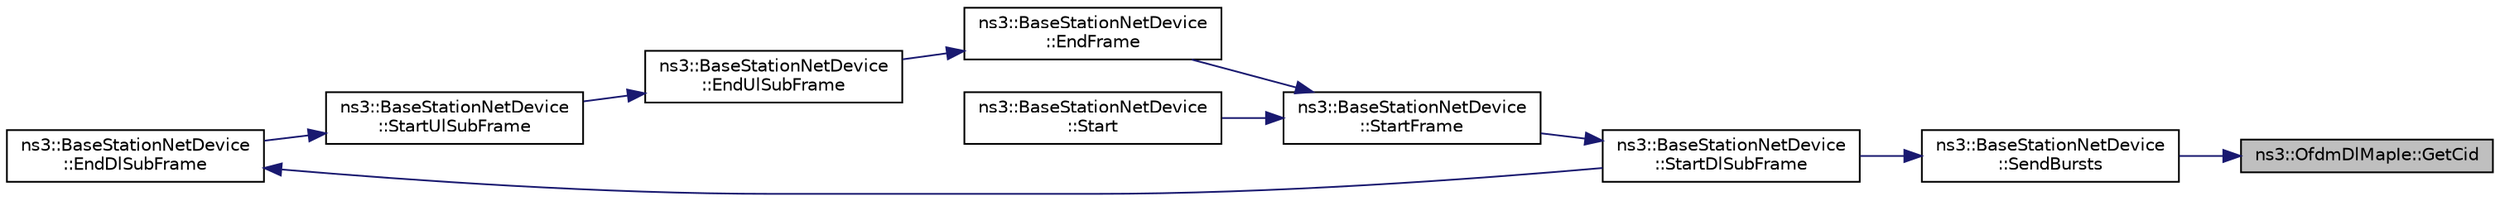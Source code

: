 digraph "ns3::OfdmDlMapIe::GetCid"
{
 // LATEX_PDF_SIZE
  edge [fontname="Helvetica",fontsize="10",labelfontname="Helvetica",labelfontsize="10"];
  node [fontname="Helvetica",fontsize="10",shape=record];
  rankdir="RL";
  Node1 [label="ns3::OfdmDlMapIe::GetCid",height=0.2,width=0.4,color="black", fillcolor="grey75", style="filled", fontcolor="black",tooltip="Set CID field."];
  Node1 -> Node2 [dir="back",color="midnightblue",fontsize="10",style="solid",fontname="Helvetica"];
  Node2 [label="ns3::BaseStationNetDevice\l::SendBursts",height=0.2,width=0.4,color="black", fillcolor="white", style="filled",URL="$classns3_1_1_base_station_net_device.html#aff0dccc62470f6bd3c04fe8824b20454",tooltip="Send burst function."];
  Node2 -> Node3 [dir="back",color="midnightblue",fontsize="10",style="solid",fontname="Helvetica"];
  Node3 [label="ns3::BaseStationNetDevice\l::StartDlSubFrame",height=0.2,width=0.4,color="black", fillcolor="white", style="filled",URL="$classns3_1_1_base_station_net_device.html#a27bab37fd4944f4c8fa93c5911effab3",tooltip="Start DL subframe function."];
  Node3 -> Node4 [dir="back",color="midnightblue",fontsize="10",style="solid",fontname="Helvetica"];
  Node4 [label="ns3::BaseStationNetDevice\l::StartFrame",height=0.2,width=0.4,color="black", fillcolor="white", style="filled",URL="$classns3_1_1_base_station_net_device.html#a5c6904d46b239de002ea4d947c996099",tooltip="Start frame function."];
  Node4 -> Node5 [dir="back",color="midnightblue",fontsize="10",style="solid",fontname="Helvetica"];
  Node5 [label="ns3::BaseStationNetDevice\l::EndFrame",height=0.2,width=0.4,color="black", fillcolor="white", style="filled",URL="$classns3_1_1_base_station_net_device.html#abc0935e4af2375b6ebf5b62f2e041703",tooltip="End frame function."];
  Node5 -> Node6 [dir="back",color="midnightblue",fontsize="10",style="solid",fontname="Helvetica"];
  Node6 [label="ns3::BaseStationNetDevice\l::EndUlSubFrame",height=0.2,width=0.4,color="black", fillcolor="white", style="filled",URL="$classns3_1_1_base_station_net_device.html#acb6787d90c40a8b2e8ce2c504a172f7a",tooltip="End UL subframe function."];
  Node6 -> Node7 [dir="back",color="midnightblue",fontsize="10",style="solid",fontname="Helvetica"];
  Node7 [label="ns3::BaseStationNetDevice\l::StartUlSubFrame",height=0.2,width=0.4,color="black", fillcolor="white", style="filled",URL="$classns3_1_1_base_station_net_device.html#adb3fc441a44d0b6e9c1d032b73a3d34b",tooltip="Start UL subframe function."];
  Node7 -> Node8 [dir="back",color="midnightblue",fontsize="10",style="solid",fontname="Helvetica"];
  Node8 [label="ns3::BaseStationNetDevice\l::EndDlSubFrame",height=0.2,width=0.4,color="black", fillcolor="white", style="filled",URL="$classns3_1_1_base_station_net_device.html#a0d20b289eddae756199cc8d11d4db589",tooltip="End DL subframe function."];
  Node8 -> Node3 [dir="back",color="midnightblue",fontsize="10",style="solid",fontname="Helvetica"];
  Node4 -> Node9 [dir="back",color="midnightblue",fontsize="10",style="solid",fontname="Helvetica"];
  Node9 [label="ns3::BaseStationNetDevice\l::Start",height=0.2,width=0.4,color="black", fillcolor="white", style="filled",URL="$classns3_1_1_base_station_net_device.html#a67d7c6397e8a2333e6be4c68224653ef",tooltip="Start device."];
}

